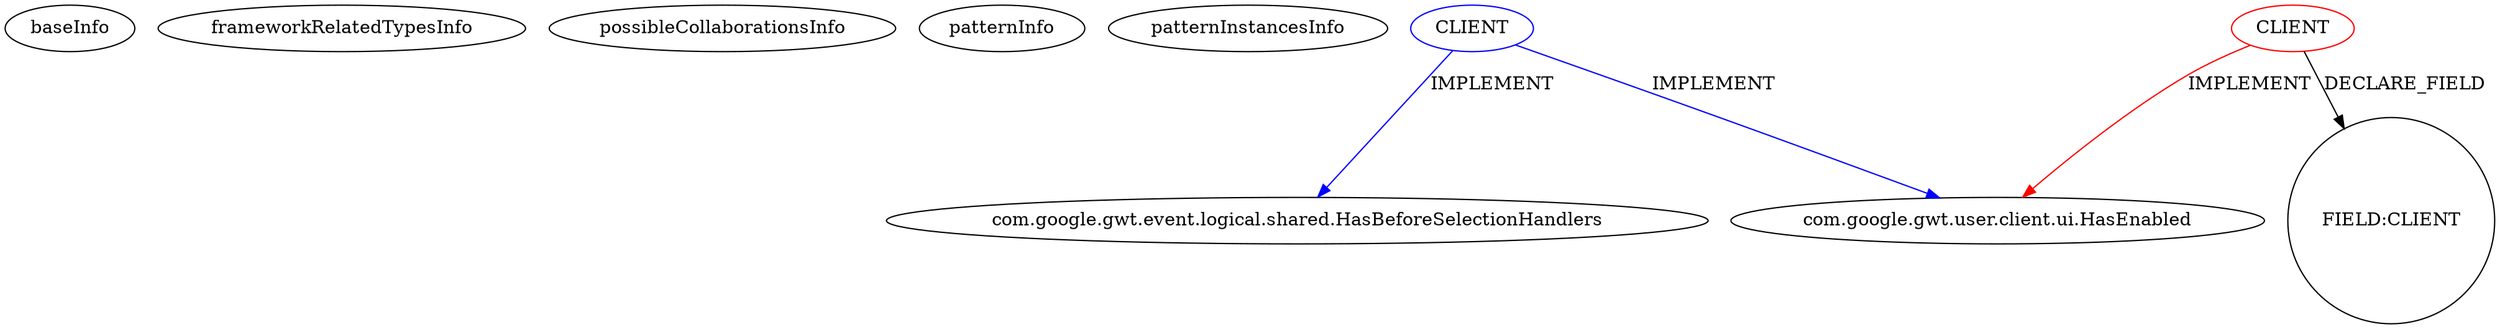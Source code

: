 digraph {
baseInfo[graphId=1514,category="pattern",isAnonymous=false,possibleRelation=false]
frameworkRelatedTypesInfo[0="com.google.gwt.user.client.ui.HasEnabled"]
possibleCollaborationsInfo[]
patternInfo[frequency=2.0,patternRootClient=0]
patternInstancesInfo[0="rdomingonl-layoutTest~/rdomingonl-layoutTest/layoutTest-master/src/main/java/nl/tc/rd/exp/layouttest/client/mvp/view/WidgetDesignerView.java~WidgetDesignerView~4344",1="kospiotr-gwt-layout-designer~/kospiotr-gwt-layout-designer/gwt-layout-designer-master/src/main/java/pl/pkosmowski/gxtshowcase/client/EditorsPanel.java~EditorsPanel~3411"]
17[label="com.google.gwt.event.logical.shared.HasBeforeSelectionHandlers",vertexType="FRAMEWORK_INTERFACE_TYPE",isFrameworkType=false]
10[label="CLIENT",vertexType="REFERENCE_CLIENT_CLASS_DECLARATION",isFrameworkType=false,color=blue]
3[label="com.google.gwt.user.client.ui.HasEnabled",vertexType="FRAMEWORK_INTERFACE_TYPE",isFrameworkType=false]
0[label="CLIENT",vertexType="ROOT_CLIENT_CLASS_DECLARATION",isFrameworkType=false,color=red]
32[label="FIELD:CLIENT",vertexType="FIELD_DECLARATION",isFrameworkType=false,shape=circle]
0->3[label="IMPLEMENT",color=red]
10->17[label="IMPLEMENT",color=blue]
10->3[label="IMPLEMENT",color=blue]
0->32[label="DECLARE_FIELD"]
}
